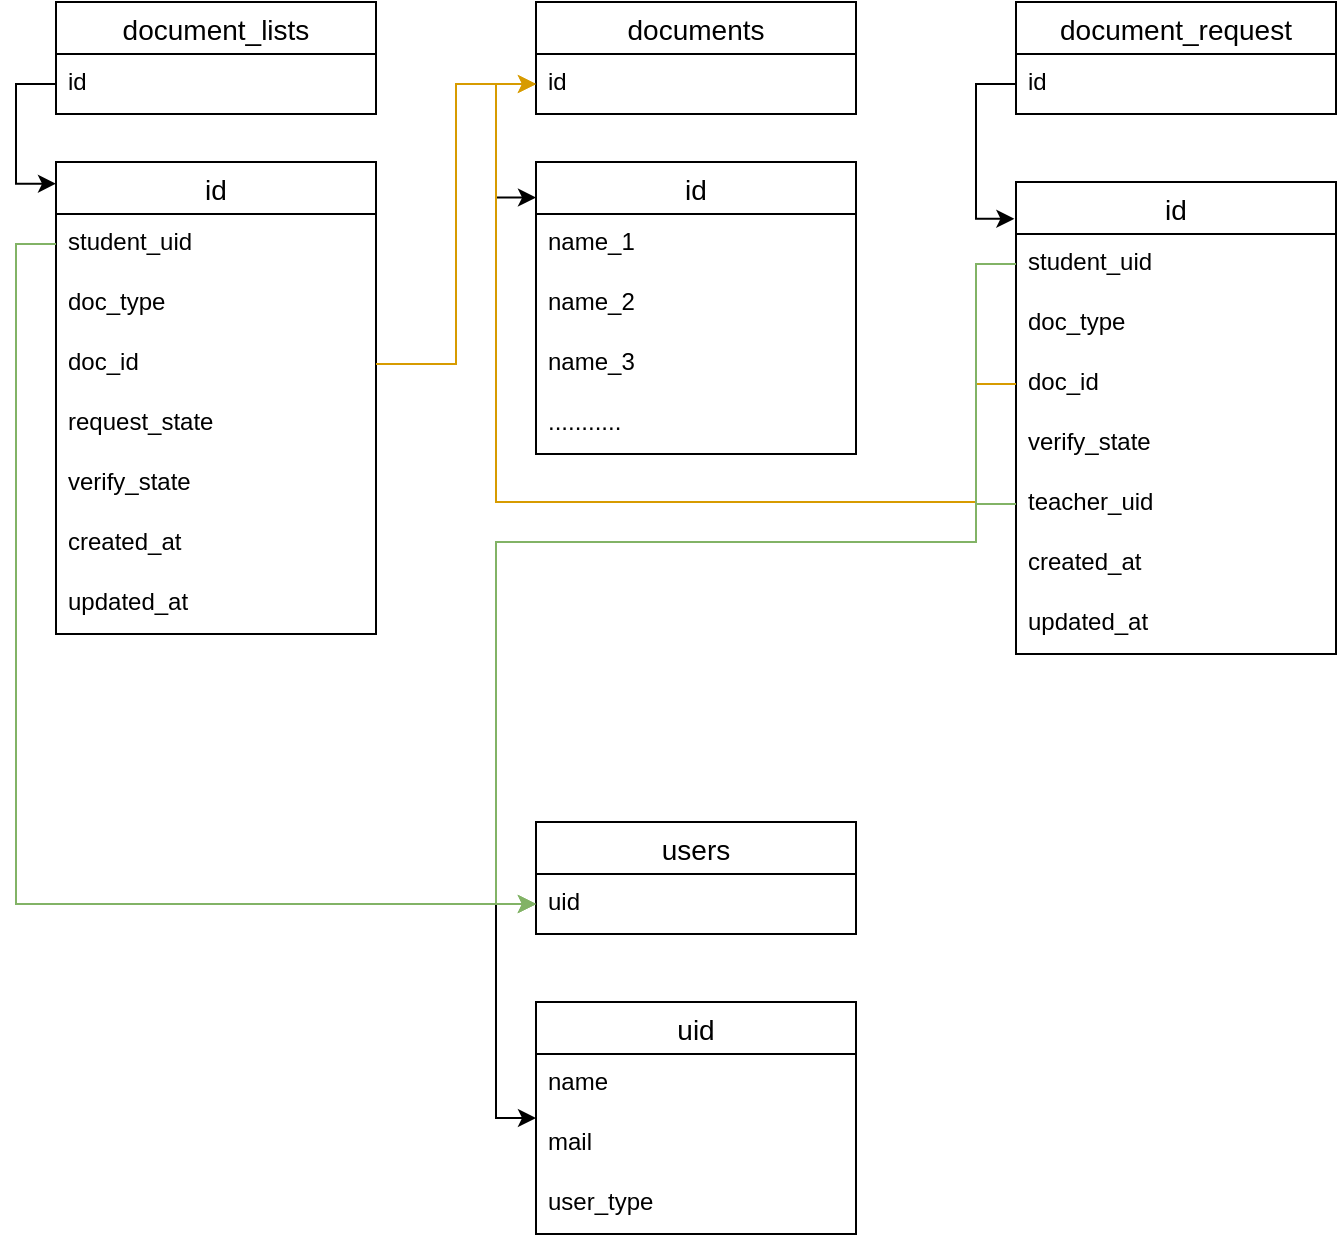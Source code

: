 <mxfile version="23.1.5" type="device">
  <diagram name="Page-1" id="ZKqXZuNpLOklSAQ808zR">
    <mxGraphModel dx="1434" dy="778" grid="1" gridSize="10" guides="1" tooltips="1" connect="1" arrows="1" fold="1" page="1" pageScale="1" pageWidth="850" pageHeight="1100" math="0" shadow="0">
      <root>
        <mxCell id="0" />
        <mxCell id="1" parent="0" />
        <mxCell id="NiPkbK-55vXN2pV7HBsI-20" value="document_lists" style="swimlane;fontStyle=0;childLayout=stackLayout;horizontal=1;startSize=26;horizontalStack=0;resizeParent=1;resizeParentMax=0;resizeLast=0;collapsible=1;marginBottom=0;align=center;fontSize=14;" parent="1" vertex="1">
          <mxGeometry x="80" y="30" width="160" height="56" as="geometry" />
        </mxCell>
        <mxCell id="NiPkbK-55vXN2pV7HBsI-21" value="id" style="text;strokeColor=none;fillColor=none;spacingLeft=4;spacingRight=4;overflow=hidden;rotatable=0;points=[[0,0.5],[1,0.5]];portConstraint=eastwest;fontSize=12;whiteSpace=wrap;html=1;" parent="NiPkbK-55vXN2pV7HBsI-20" vertex="1">
          <mxGeometry y="26" width="160" height="30" as="geometry" />
        </mxCell>
        <mxCell id="NiPkbK-55vXN2pV7HBsI-22" value="id" style="swimlane;fontStyle=0;childLayout=stackLayout;horizontal=1;startSize=26;horizontalStack=0;resizeParent=1;resizeParentMax=0;resizeLast=0;collapsible=1;marginBottom=0;align=center;fontSize=14;" parent="1" vertex="1">
          <mxGeometry x="80" y="110" width="160" height="236" as="geometry" />
        </mxCell>
        <mxCell id="NiPkbK-55vXN2pV7HBsI-23" value="student_uid" style="text;strokeColor=none;fillColor=none;spacingLeft=4;spacingRight=4;overflow=hidden;rotatable=0;points=[[0,0.5],[1,0.5]];portConstraint=eastwest;fontSize=12;whiteSpace=wrap;html=1;" parent="NiPkbK-55vXN2pV7HBsI-22" vertex="1">
          <mxGeometry y="26" width="160" height="30" as="geometry" />
        </mxCell>
        <mxCell id="NiPkbK-55vXN2pV7HBsI-24" value="doc_type" style="text;strokeColor=none;fillColor=none;spacingLeft=4;spacingRight=4;overflow=hidden;rotatable=0;points=[[0,0.5],[1,0.5]];portConstraint=eastwest;fontSize=12;whiteSpace=wrap;html=1;" parent="NiPkbK-55vXN2pV7HBsI-22" vertex="1">
          <mxGeometry y="56" width="160" height="30" as="geometry" />
        </mxCell>
        <mxCell id="NiPkbK-55vXN2pV7HBsI-66" value="doc_id" style="text;strokeColor=none;fillColor=none;spacingLeft=4;spacingRight=4;overflow=hidden;rotatable=0;points=[[0,0.5],[1,0.5]];portConstraint=eastwest;fontSize=12;whiteSpace=wrap;html=1;" parent="NiPkbK-55vXN2pV7HBsI-22" vertex="1">
          <mxGeometry y="86" width="160" height="30" as="geometry" />
        </mxCell>
        <mxCell id="NiPkbK-55vXN2pV7HBsI-25" value="request_state" style="text;strokeColor=none;fillColor=none;spacingLeft=4;spacingRight=4;overflow=hidden;rotatable=0;points=[[0,0.5],[1,0.5]];portConstraint=eastwest;fontSize=12;whiteSpace=wrap;html=1;" parent="NiPkbK-55vXN2pV7HBsI-22" vertex="1">
          <mxGeometry y="116" width="160" height="30" as="geometry" />
        </mxCell>
        <mxCell id="NiPkbK-55vXN2pV7HBsI-27" value="verify_state" style="text;strokeColor=none;fillColor=none;spacingLeft=4;spacingRight=4;overflow=hidden;rotatable=0;points=[[0,0.5],[1,0.5]];portConstraint=eastwest;fontSize=12;whiteSpace=wrap;html=1;" parent="NiPkbK-55vXN2pV7HBsI-22" vertex="1">
          <mxGeometry y="146" width="160" height="30" as="geometry" />
        </mxCell>
        <mxCell id="NiPkbK-55vXN2pV7HBsI-28" value="created_at" style="text;strokeColor=none;fillColor=none;spacingLeft=4;spacingRight=4;overflow=hidden;rotatable=0;points=[[0,0.5],[1,0.5]];portConstraint=eastwest;fontSize=12;whiteSpace=wrap;html=1;" parent="NiPkbK-55vXN2pV7HBsI-22" vertex="1">
          <mxGeometry y="176" width="160" height="30" as="geometry" />
        </mxCell>
        <mxCell id="NiPkbK-55vXN2pV7HBsI-29" value="updated_at" style="text;strokeColor=none;fillColor=none;spacingLeft=4;spacingRight=4;overflow=hidden;rotatable=0;points=[[0,0.5],[1,0.5]];portConstraint=eastwest;fontSize=12;whiteSpace=wrap;html=1;" parent="NiPkbK-55vXN2pV7HBsI-22" vertex="1">
          <mxGeometry y="206" width="160" height="30" as="geometry" />
        </mxCell>
        <mxCell id="NiPkbK-55vXN2pV7HBsI-32" value="documents" style="swimlane;fontStyle=0;childLayout=stackLayout;horizontal=1;startSize=26;horizontalStack=0;resizeParent=1;resizeParentMax=0;resizeLast=0;collapsible=1;marginBottom=0;align=center;fontSize=14;" parent="1" vertex="1">
          <mxGeometry x="320" y="30" width="160" height="56" as="geometry" />
        </mxCell>
        <mxCell id="NiPkbK-55vXN2pV7HBsI-33" value="id" style="text;strokeColor=none;fillColor=none;spacingLeft=4;spacingRight=4;overflow=hidden;rotatable=0;points=[[0,0.5],[1,0.5]];portConstraint=eastwest;fontSize=12;whiteSpace=wrap;html=1;" parent="NiPkbK-55vXN2pV7HBsI-32" vertex="1">
          <mxGeometry y="26" width="160" height="30" as="geometry" />
        </mxCell>
        <mxCell id="NiPkbK-55vXN2pV7HBsI-34" value="id" style="swimlane;fontStyle=0;childLayout=stackLayout;horizontal=1;startSize=26;horizontalStack=0;resizeParent=1;resizeParentMax=0;resizeLast=0;collapsible=1;marginBottom=0;align=center;fontSize=14;" parent="1" vertex="1">
          <mxGeometry x="320" y="110" width="160" height="146" as="geometry" />
        </mxCell>
        <mxCell id="NiPkbK-55vXN2pV7HBsI-40" value="name_1" style="text;strokeColor=none;fillColor=none;spacingLeft=4;spacingRight=4;overflow=hidden;rotatable=0;points=[[0,0.5],[1,0.5]];portConstraint=eastwest;fontSize=12;whiteSpace=wrap;html=1;" parent="NiPkbK-55vXN2pV7HBsI-34" vertex="1">
          <mxGeometry y="26" width="160" height="30" as="geometry" />
        </mxCell>
        <mxCell id="NiPkbK-55vXN2pV7HBsI-41" value="name_2" style="text;strokeColor=none;fillColor=none;spacingLeft=4;spacingRight=4;overflow=hidden;rotatable=0;points=[[0,0.5],[1,0.5]];portConstraint=eastwest;fontSize=12;whiteSpace=wrap;html=1;" parent="NiPkbK-55vXN2pV7HBsI-34" vertex="1">
          <mxGeometry y="56" width="160" height="30" as="geometry" />
        </mxCell>
        <mxCell id="NiPkbK-55vXN2pV7HBsI-42" value="name_3" style="text;strokeColor=none;fillColor=none;spacingLeft=4;spacingRight=4;overflow=hidden;rotatable=0;points=[[0,0.5],[1,0.5]];portConstraint=eastwest;fontSize=12;whiteSpace=wrap;html=1;" parent="NiPkbK-55vXN2pV7HBsI-34" vertex="1">
          <mxGeometry y="86" width="160" height="30" as="geometry" />
        </mxCell>
        <mxCell id="NiPkbK-55vXN2pV7HBsI-43" value="..........." style="text;strokeColor=none;fillColor=none;spacingLeft=4;spacingRight=4;overflow=hidden;rotatable=0;points=[[0,0.5],[1,0.5]];portConstraint=eastwest;fontSize=12;whiteSpace=wrap;html=1;" parent="NiPkbK-55vXN2pV7HBsI-34" vertex="1">
          <mxGeometry y="116" width="160" height="30" as="geometry" />
        </mxCell>
        <mxCell id="NiPkbK-55vXN2pV7HBsI-57" value="document_request" style="swimlane;fontStyle=0;childLayout=stackLayout;horizontal=1;startSize=26;horizontalStack=0;resizeParent=1;resizeParentMax=0;resizeLast=0;collapsible=1;marginBottom=0;align=center;fontSize=14;" parent="1" vertex="1">
          <mxGeometry x="560" y="30" width="160" height="56" as="geometry" />
        </mxCell>
        <mxCell id="NiPkbK-55vXN2pV7HBsI-58" value="id" style="text;strokeColor=none;fillColor=none;spacingLeft=4;spacingRight=4;overflow=hidden;rotatable=0;points=[[0,0.5],[1,0.5]];portConstraint=eastwest;fontSize=12;whiteSpace=wrap;html=1;" parent="NiPkbK-55vXN2pV7HBsI-57" vertex="1">
          <mxGeometry y="26" width="160" height="30" as="geometry" />
        </mxCell>
        <mxCell id="NiPkbK-55vXN2pV7HBsI-59" value="id" style="swimlane;fontStyle=0;childLayout=stackLayout;horizontal=1;startSize=26;horizontalStack=0;resizeParent=1;resizeParentMax=0;resizeLast=0;collapsible=1;marginBottom=0;align=center;fontSize=14;" parent="1" vertex="1">
          <mxGeometry x="560" y="120" width="160" height="236" as="geometry" />
        </mxCell>
        <mxCell id="NiPkbK-55vXN2pV7HBsI-60" value="student_uid" style="text;strokeColor=none;fillColor=none;spacingLeft=4;spacingRight=4;overflow=hidden;rotatable=0;points=[[0,0.5],[1,0.5]];portConstraint=eastwest;fontSize=12;whiteSpace=wrap;html=1;" parent="NiPkbK-55vXN2pV7HBsI-59" vertex="1">
          <mxGeometry y="26" width="160" height="30" as="geometry" />
        </mxCell>
        <mxCell id="NiPkbK-55vXN2pV7HBsI-61" value="doc_type" style="text;strokeColor=none;fillColor=none;spacingLeft=4;spacingRight=4;overflow=hidden;rotatable=0;points=[[0,0.5],[1,0.5]];portConstraint=eastwest;fontSize=12;whiteSpace=wrap;html=1;" parent="NiPkbK-55vXN2pV7HBsI-59" vertex="1">
          <mxGeometry y="56" width="160" height="30" as="geometry" />
        </mxCell>
        <mxCell id="NiPkbK-55vXN2pV7HBsI-68" value="doc_id" style="text;strokeColor=none;fillColor=none;spacingLeft=4;spacingRight=4;overflow=hidden;rotatable=0;points=[[0,0.5],[1,0.5]];portConstraint=eastwest;fontSize=12;whiteSpace=wrap;html=1;" parent="NiPkbK-55vXN2pV7HBsI-59" vertex="1">
          <mxGeometry y="86" width="160" height="30" as="geometry" />
        </mxCell>
        <mxCell id="NiPkbK-55vXN2pV7HBsI-63" value="verify_state" style="text;strokeColor=none;fillColor=none;spacingLeft=4;spacingRight=4;overflow=hidden;rotatable=0;points=[[0,0.5],[1,0.5]];portConstraint=eastwest;fontSize=12;whiteSpace=wrap;html=1;" parent="NiPkbK-55vXN2pV7HBsI-59" vertex="1">
          <mxGeometry y="116" width="160" height="30" as="geometry" />
        </mxCell>
        <mxCell id="NiPkbK-55vXN2pV7HBsI-82" value="teacher_uid" style="text;strokeColor=none;fillColor=none;spacingLeft=4;spacingRight=4;overflow=hidden;rotatable=0;points=[[0,0.5],[1,0.5]];portConstraint=eastwest;fontSize=12;whiteSpace=wrap;html=1;" parent="NiPkbK-55vXN2pV7HBsI-59" vertex="1">
          <mxGeometry y="146" width="160" height="30" as="geometry" />
        </mxCell>
        <mxCell id="NiPkbK-55vXN2pV7HBsI-64" value="created_at" style="text;strokeColor=none;fillColor=none;spacingLeft=4;spacingRight=4;overflow=hidden;rotatable=0;points=[[0,0.5],[1,0.5]];portConstraint=eastwest;fontSize=12;whiteSpace=wrap;html=1;" parent="NiPkbK-55vXN2pV7HBsI-59" vertex="1">
          <mxGeometry y="176" width="160" height="30" as="geometry" />
        </mxCell>
        <mxCell id="NiPkbK-55vXN2pV7HBsI-65" value="updated_at" style="text;strokeColor=none;fillColor=none;spacingLeft=4;spacingRight=4;overflow=hidden;rotatable=0;points=[[0,0.5],[1,0.5]];portConstraint=eastwest;fontSize=12;whiteSpace=wrap;html=1;" parent="NiPkbK-55vXN2pV7HBsI-59" vertex="1">
          <mxGeometry y="206" width="160" height="30" as="geometry" />
        </mxCell>
        <mxCell id="NiPkbK-55vXN2pV7HBsI-70" style="edgeStyle=orthogonalEdgeStyle;rounded=0;orthogonalLoop=1;jettySize=auto;html=1;entryX=0;entryY=0.046;entryDx=0;entryDy=0;entryPerimeter=0;" parent="1" source="NiPkbK-55vXN2pV7HBsI-21" target="NiPkbK-55vXN2pV7HBsI-22" edge="1">
          <mxGeometry relative="1" as="geometry" />
        </mxCell>
        <mxCell id="NiPkbK-55vXN2pV7HBsI-71" style="edgeStyle=orthogonalEdgeStyle;rounded=0;orthogonalLoop=1;jettySize=auto;html=1;entryX=-0.005;entryY=0.078;entryDx=0;entryDy=0;entryPerimeter=0;" parent="1" source="NiPkbK-55vXN2pV7HBsI-58" target="NiPkbK-55vXN2pV7HBsI-59" edge="1">
          <mxGeometry relative="1" as="geometry" />
        </mxCell>
        <mxCell id="NiPkbK-55vXN2pV7HBsI-72" style="edgeStyle=orthogonalEdgeStyle;rounded=0;orthogonalLoop=1;jettySize=auto;html=1;entryX=0;entryY=0.122;entryDx=0;entryDy=0;entryPerimeter=0;" parent="1" source="NiPkbK-55vXN2pV7HBsI-33" target="NiPkbK-55vXN2pV7HBsI-34" edge="1">
          <mxGeometry relative="1" as="geometry" />
        </mxCell>
        <mxCell id="NiPkbK-55vXN2pV7HBsI-73" style="edgeStyle=orthogonalEdgeStyle;rounded=0;orthogonalLoop=1;jettySize=auto;html=1;entryX=0;entryY=0.5;entryDx=0;entryDy=0;fillColor=#ffe6cc;strokeColor=#d79b00;" parent="1" source="NiPkbK-55vXN2pV7HBsI-66" target="NiPkbK-55vXN2pV7HBsI-33" edge="1">
          <mxGeometry relative="1" as="geometry" />
        </mxCell>
        <mxCell id="NiPkbK-55vXN2pV7HBsI-81" style="edgeStyle=orthogonalEdgeStyle;rounded=0;orthogonalLoop=1;jettySize=auto;html=1;entryX=0;entryY=0.5;entryDx=0;entryDy=0;fillColor=#ffe6cc;strokeColor=#d79b00;" parent="1" source="NiPkbK-55vXN2pV7HBsI-68" target="NiPkbK-55vXN2pV7HBsI-33" edge="1">
          <mxGeometry relative="1" as="geometry">
            <Array as="points">
              <mxPoint x="540" y="221" />
              <mxPoint x="540" y="280" />
              <mxPoint x="300" y="280" />
              <mxPoint x="300" y="71" />
            </Array>
          </mxGeometry>
        </mxCell>
        <mxCell id="0LPNU4qDzik3BZrZ22U2-1" value="uid" style="swimlane;fontStyle=0;childLayout=stackLayout;horizontal=1;startSize=26;horizontalStack=0;resizeParent=1;resizeParentMax=0;resizeLast=0;collapsible=1;marginBottom=0;align=center;fontSize=14;" vertex="1" parent="1">
          <mxGeometry x="320" y="530" width="160" height="116" as="geometry" />
        </mxCell>
        <mxCell id="0LPNU4qDzik3BZrZ22U2-3" value="name" style="text;strokeColor=none;fillColor=none;spacingLeft=4;spacingRight=4;overflow=hidden;rotatable=0;points=[[0,0.5],[1,0.5]];portConstraint=eastwest;fontSize=12;whiteSpace=wrap;html=1;" vertex="1" parent="0LPNU4qDzik3BZrZ22U2-1">
          <mxGeometry y="26" width="160" height="30" as="geometry" />
        </mxCell>
        <mxCell id="0LPNU4qDzik3BZrZ22U2-4" value="mail" style="text;strokeColor=none;fillColor=none;spacingLeft=4;spacingRight=4;overflow=hidden;rotatable=0;points=[[0,0.5],[1,0.5]];portConstraint=eastwest;fontSize=12;whiteSpace=wrap;html=1;" vertex="1" parent="0LPNU4qDzik3BZrZ22U2-1">
          <mxGeometry y="56" width="160" height="30" as="geometry" />
        </mxCell>
        <mxCell id="0LPNU4qDzik3BZrZ22U2-5" value="user_type" style="text;strokeColor=none;fillColor=none;spacingLeft=4;spacingRight=4;overflow=hidden;rotatable=0;points=[[0,0.5],[1,0.5]];portConstraint=eastwest;fontSize=12;whiteSpace=wrap;html=1;" vertex="1" parent="0LPNU4qDzik3BZrZ22U2-1">
          <mxGeometry y="86" width="160" height="30" as="geometry" />
        </mxCell>
        <mxCell id="0LPNU4qDzik3BZrZ22U2-6" value="users" style="swimlane;fontStyle=0;childLayout=stackLayout;horizontal=1;startSize=26;horizontalStack=0;resizeParent=1;resizeParentMax=0;resizeLast=0;collapsible=1;marginBottom=0;align=center;fontSize=14;" vertex="1" parent="1">
          <mxGeometry x="320" y="440" width="160" height="56" as="geometry" />
        </mxCell>
        <mxCell id="0LPNU4qDzik3BZrZ22U2-7" value="uid" style="text;strokeColor=none;fillColor=none;spacingLeft=4;spacingRight=4;overflow=hidden;rotatable=0;points=[[0,0.5],[1,0.5]];portConstraint=eastwest;fontSize=12;whiteSpace=wrap;html=1;" vertex="1" parent="0LPNU4qDzik3BZrZ22U2-6">
          <mxGeometry y="26" width="160" height="30" as="geometry" />
        </mxCell>
        <mxCell id="0LPNU4qDzik3BZrZ22U2-8" style="edgeStyle=orthogonalEdgeStyle;rounded=0;orthogonalLoop=1;jettySize=auto;html=1;entryX=0;entryY=0.5;entryDx=0;entryDy=0;" edge="1" parent="1" source="0LPNU4qDzik3BZrZ22U2-7" target="0LPNU4qDzik3BZrZ22U2-1">
          <mxGeometry relative="1" as="geometry" />
        </mxCell>
        <mxCell id="0LPNU4qDzik3BZrZ22U2-9" style="edgeStyle=orthogonalEdgeStyle;rounded=0;orthogonalLoop=1;jettySize=auto;html=1;entryX=0;entryY=0.5;entryDx=0;entryDy=0;fillColor=#d5e8d4;strokeColor=#82b366;" edge="1" parent="1" source="NiPkbK-55vXN2pV7HBsI-23" target="0LPNU4qDzik3BZrZ22U2-7">
          <mxGeometry relative="1" as="geometry">
            <Array as="points">
              <mxPoint x="60" y="151" />
              <mxPoint x="60" y="481" />
            </Array>
          </mxGeometry>
        </mxCell>
        <mxCell id="0LPNU4qDzik3BZrZ22U2-10" style="edgeStyle=orthogonalEdgeStyle;rounded=0;orthogonalLoop=1;jettySize=auto;html=1;entryX=0;entryY=0.5;entryDx=0;entryDy=0;fillColor=#d5e8d4;strokeColor=#82b366;" edge="1" parent="1" source="NiPkbK-55vXN2pV7HBsI-60" target="0LPNU4qDzik3BZrZ22U2-7">
          <mxGeometry relative="1" as="geometry">
            <Array as="points">
              <mxPoint x="540" y="161" />
              <mxPoint x="540" y="300" />
              <mxPoint x="300" y="300" />
              <mxPoint x="300" y="481" />
            </Array>
          </mxGeometry>
        </mxCell>
        <mxCell id="0LPNU4qDzik3BZrZ22U2-13" style="edgeStyle=orthogonalEdgeStyle;rounded=0;orthogonalLoop=1;jettySize=auto;html=1;exitX=0;exitY=0.5;exitDx=0;exitDy=0;entryX=0;entryY=0.5;entryDx=0;entryDy=0;fillColor=#d5e8d4;strokeColor=#82b366;" edge="1" parent="1" source="NiPkbK-55vXN2pV7HBsI-82" target="0LPNU4qDzik3BZrZ22U2-7">
          <mxGeometry relative="1" as="geometry">
            <Array as="points">
              <mxPoint x="540" y="281" />
              <mxPoint x="540" y="300" />
              <mxPoint x="300" y="300" />
              <mxPoint x="300" y="481" />
            </Array>
          </mxGeometry>
        </mxCell>
      </root>
    </mxGraphModel>
  </diagram>
</mxfile>
